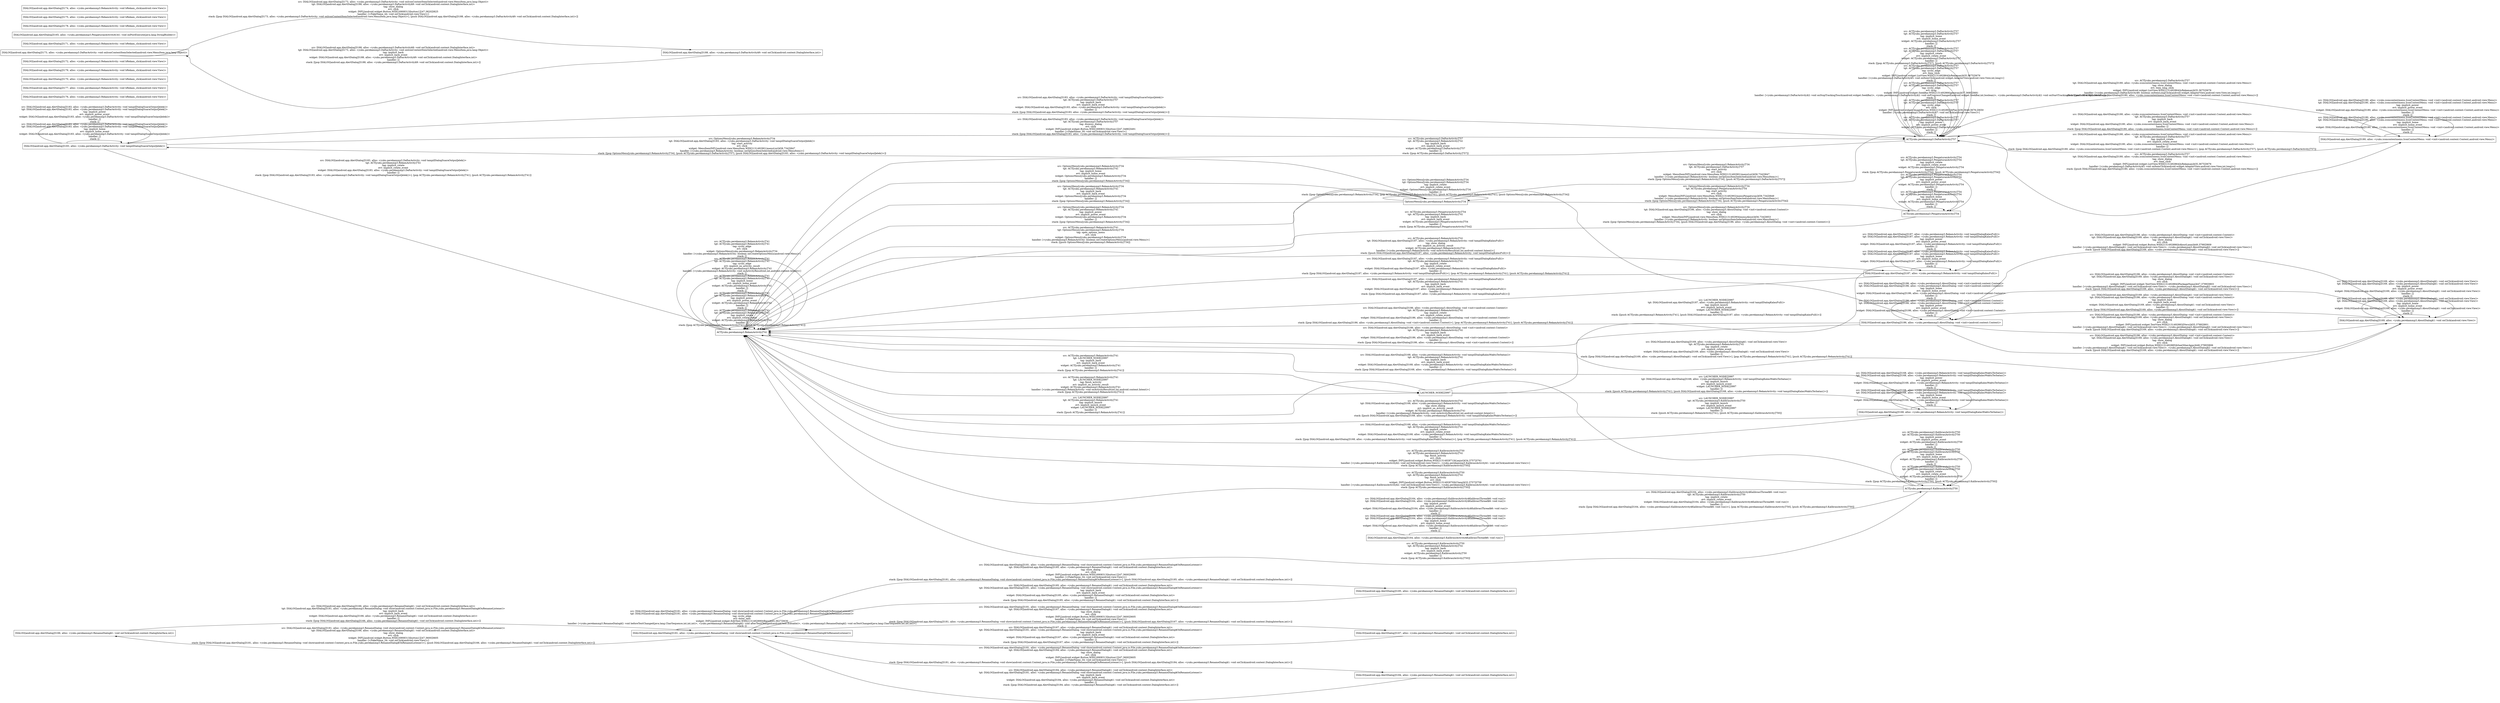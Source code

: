digraph G {
 rankdir=LR;
 node[shape=box];
 n5 [label="DIALOG[android.app.AlertDialog]3166, alloc: <yuku.perekammp3.RenameDialog$1: void onClick(android.content.DialogInterface,int)>"];
 n6 [label="DIALOG[android.app.AlertDialog]3183, alloc: <yuku.perekammp3.DaftarActivity: void tampilDialogSuaraOutputJelek()>"];
 n3 [label="ACT[yuku.perekammp3.PengaturanActivity]754"];
 n7 [label="DIALOG[android.app.AlertDialog]3176, alloc: <yuku.perekammp3.RekamActivity: void bRekam_click(android.view.View)>"];
 n1 [label="ACT[yuku.perekammp3.RekamActivity]741"];
 n8 [label="DIALOG[android.app.AlertDialog]3177, alloc: <yuku.perekammp3.RekamActivity: void bRekam_click(android.view.View)>"];
 n9 [label="DIALOG[android.app.AlertDialog]3185, alloc: <yuku.perekammp3.RenameDialog$1: void onClick(android.content.DialogInterface,int)>"];
 n14 [label="DIALOG[android.app.AlertDialog]3167, alloc: <yuku.perekammp3.RenameDialog$1: void onClick(android.content.DialogInterface,int)>"];
 n15 [label="DIALOG[android.app.AlertDialog]3181, alloc: <yuku.perekammp3.RenameDialog: void show(android.content.Context,java.io.File,yuku.perekammp3.RenameDialog$OnRenameListener)>"];
 n17 [label="DIALOG[android.app.AlertDialog]3164, alloc: <yuku.perekammp3.KalibrasiActivity$KalibrasiThread$6: void run()>"];
 n18 [label="DIALOG[android.app.AlertDialog]3170, alloc: <yuku.perekammp3.RekamActivity: void bRekam_click(android.view.View)>"];
 n19 [label="DIALOG[android.app.AlertDialog]3179, alloc: <yuku.perekammp3.RekamActivity: void bRekam_click(android.view.View)>"];
 n20 [label="DIALOG[android.app.AlertDialog]3184, alloc: <yuku.perekammp3.RenameDialog$1: void onClick(android.content.DialogInterface,int)>"];
 n21 [label="DIALOG[android.app.AlertDialog]3180, alloc: <yuku.iconcontextmenu.IconContextMenu: void <init>(android.content.Context,android.view.Menu)>"];
 n23 [label="DIALOG[android.app.AlertDialog]3172, alloc: <yuku.perekammp3.RekamActivity: void bRekam_click(android.view.View)>"];
 n25 [label="DIALOG[android.app.AlertDialog]3173, alloc: <yuku.perekammp3.DaftarActivity: void onIconContextItemSelected(android.view.MenuItem,java.lang.Object)>"];
 n29 [label="OptionsMenu[yuku.perekammp3.RekamActivity]734"];
 n27 [label="DIALOG[android.app.AlertDialog]3168, alloc: <yuku.perekammp3.RekamActivity: void tampilDialogKalauWaktuTerbatas()>"];
 n28 [label="DIALOG[android.app.AlertDialog]3171, alloc: <yuku.perekammp3.RekamActivity: void bRekam_click(android.view.View)>"];
 n4 [label="ACT[yuku.perekammp3.DaftarActivity]757"];
 n2 [label="ACT[yuku.perekammp3.KalibrasiActivity]750"];
 n10 [label="DIALOG[android.app.AlertDialog]3165, alloc: <yuku.perekammp3.PengaturanActivity$1$1: void onPostExecute(java.lang.StringBuilder)>"];
 n11 [label="DIALOG[android.app.AlertDialog]3186, alloc: <yuku.perekammp3.AboutDialog: void <init>(android.content.Context)>"];
 n12 [label="DIALOG[android.app.AlertDialog]3187, alloc: <yuku.perekammp3.RekamActivity: void tampilDialogKalauFull()>"];
 n13 [label="DIALOG[android.app.AlertDialog]3178, alloc: <yuku.perekammp3.RekamActivity: void bRekam_click(android.view.View)>"];
 n16 [label="DIALOG[android.app.AlertDialog]3169, alloc: <yuku.perekammp3.AboutDialog$1: void onClick(android.view.View)>"];
 n30 [label="LAUNCHER_NODE[]3997"];
 n22 [label="DIALOG[android.app.AlertDialog]3188, alloc: <yuku.perekammp3.DaftarActivity$9: void onClick(android.content.DialogInterface,int)>"];
 n24 [label="DIALOG[android.app.AlertDialog]3175, alloc: <yuku.perekammp3.RekamActivity: void bRekam_click(android.view.View)>"];
 n26 [label="DIALOG[android.app.AlertDialog]3174, alloc: <yuku.perekammp3.RekamActivity: void bRekam_click(android.view.View)>"];
 n5 -> n15 [label="src: DIALOG[android.app.AlertDialog]3166, alloc: <yuku.perekammp3.RenameDialog$1: void onClick(android.content.DialogInterface,int)>\ntgt: DIALOG[android.app.AlertDialog]3181, alloc: <yuku.perekammp3.RenameDialog: void show(android.content.Context,java.io.File,yuku.perekammp3.RenameDialog$OnRenameListener)>\ntag: implicit_back\nevt: implicit_back_event\nwidget: DIALOG[android.app.AlertDialog]3166, alloc: <yuku.perekammp3.RenameDialog$1: void onClick(android.content.DialogInterface,int)>\nhandler: []\nstack: [[pop DIALOG[android.app.AlertDialog]3166, alloc: <yuku.perekammp3.RenameDialog$1: void onClick(android.content.DialogInterface,int)>]]\n"];
 n6 -> n4 [label="src: DIALOG[android.app.AlertDialog]3183, alloc: <yuku.perekammp3.DaftarActivity: void tampilDialogSuaraOutputJelek()>\ntgt: ACT[yuku.perekammp3.DaftarActivity]757\ntag: dismiss_dialog\nevt: click\nwidget: INFL[android.widget.Button,WID[16908313|button1]247,3486]3491\nhandler: [<FakeName_30: void onClick(android.view.View)>]\nstack: [[pop DIALOG[android.app.AlertDialog]3183, alloc: <yuku.perekammp3.DaftarActivity: void tampilDialogSuaraOutputJelek()>]]\n"];
 n6 -> n4 [label="src: DIALOG[android.app.AlertDialog]3183, alloc: <yuku.perekammp3.DaftarActivity: void tampilDialogSuaraOutputJelek()>\ntgt: ACT[yuku.perekammp3.DaftarActivity]757\ntag: implicit_back\nevt: implicit_back_event\nwidget: DIALOG[android.app.AlertDialog]3183, alloc: <yuku.perekammp3.DaftarActivity: void tampilDialogSuaraOutputJelek()>\nhandler: []\nstack: [[pop DIALOG[android.app.AlertDialog]3183, alloc: <yuku.perekammp3.DaftarActivity: void tampilDialogSuaraOutputJelek()>]]\n"];
 n6 -> n6 [label="src: DIALOG[android.app.AlertDialog]3183, alloc: <yuku.perekammp3.DaftarActivity: void tampilDialogSuaraOutputJelek()>\ntgt: DIALOG[android.app.AlertDialog]3183, alloc: <yuku.perekammp3.DaftarActivity: void tampilDialogSuaraOutputJelek()>\ntag: implicit_home\nevt: implicit_home_event\nwidget: DIALOG[android.app.AlertDialog]3183, alloc: <yuku.perekammp3.DaftarActivity: void tampilDialogSuaraOutputJelek()>\nhandler: []\nstack: []\n"];
 n6 -> n6 [label="src: DIALOG[android.app.AlertDialog]3183, alloc: <yuku.perekammp3.DaftarActivity: void tampilDialogSuaraOutputJelek()>\ntgt: DIALOG[android.app.AlertDialog]3183, alloc: <yuku.perekammp3.DaftarActivity: void tampilDialogSuaraOutputJelek()>\ntag: implicit_power\nevt: implicit_power_event\nwidget: DIALOG[android.app.AlertDialog]3183, alloc: <yuku.perekammp3.DaftarActivity: void tampilDialogSuaraOutputJelek()>\nhandler: []\nstack: []\n"];
 n6 -> n1 [label="src: DIALOG[android.app.AlertDialog]3183, alloc: <yuku.perekammp3.DaftarActivity: void tampilDialogSuaraOutputJelek()>\ntgt: ACT[yuku.perekammp3.RekamActivity]741\ntag: implicit_rotate\nevt: implicit_rotate_event\nwidget: DIALOG[android.app.AlertDialog]3183, alloc: <yuku.perekammp3.DaftarActivity: void tampilDialogSuaraOutputJelek()>\nhandler: []\nstack: [[pop DIALOG[android.app.AlertDialog]3183, alloc: <yuku.perekammp3.DaftarActivity: void tampilDialogSuaraOutputJelek()>], [pop ACT[yuku.perekammp3.RekamActivity]741], [push ACT[yuku.perekammp3.RekamActivity]741]]\n"];
 n3 -> n3 [label="src: ACT[yuku.perekammp3.PengaturanActivity]754\ntgt: ACT[yuku.perekammp3.PengaturanActivity]754\ntag: implicit_home\nevt: implicit_home_event\nwidget: ACT[yuku.perekammp3.PengaturanActivity]754\nhandler: []\nstack: []\n"];
 n3 -> n1 [label="src: ACT[yuku.perekammp3.PengaturanActivity]754\ntgt: ACT[yuku.perekammp3.RekamActivity]741\ntag: implicit_back\nevt: implicit_back_event\nwidget: ACT[yuku.perekammp3.PengaturanActivity]754\nhandler: []\nstack: [[pop ACT[yuku.perekammp3.PengaturanActivity]754]]\n"];
 n3 -> n3 [label="src: ACT[yuku.perekammp3.PengaturanActivity]754\ntgt: ACT[yuku.perekammp3.PengaturanActivity]754\ntag: implicit_power\nevt: implicit_power_event\nwidget: ACT[yuku.perekammp3.PengaturanActivity]754\nhandler: []\nstack: []\n"];
 n3 -> n3 [label="src: ACT[yuku.perekammp3.PengaturanActivity]754\ntgt: ACT[yuku.perekammp3.PengaturanActivity]754\ntag: implicit_rotate\nevt: implicit_rotate_event\nwidget: ACT[yuku.perekammp3.PengaturanActivity]754\nhandler: []\nstack: [[pop ACT[yuku.perekammp3.PengaturanActivity]754], [push ACT[yuku.perekammp3.PengaturanActivity]754]]\n"];
 n1 -> n27 [label="src: ACT[yuku.perekammp3.RekamActivity]741\ntgt: DIALOG[android.app.AlertDialog]3168, alloc: <yuku.perekammp3.RekamActivity: void tampilDialogKalauWaktuTerbatas()>\ntag: show_dialog\nevt: implicit_on_activity_result\nwidget: ACT[yuku.perekammp3.RekamActivity]741\nhandler: [<yuku.perekammp3.RekamActivity: void onActivityResult(int,int,android.content.Intent)>]\nstack: [[push DIALOG[android.app.AlertDialog]3168, alloc: <yuku.perekammp3.RekamActivity: void tampilDialogKalauWaktuTerbatas()>]]\n"];
 n1 -> n1 [label="src: ACT[yuku.perekammp3.RekamActivity]741\ntgt: ACT[yuku.perekammp3.RekamActivity]741\ntag: implicit_rotate\nevt: implicit_rotate_event\nwidget: ACT[yuku.perekammp3.RekamActivity]741\nhandler: []\nstack: [[pop ACT[yuku.perekammp3.RekamActivity]741], [push ACT[yuku.perekammp3.RekamActivity]741]]\n"];
 n1 -> n1 [label="src: ACT[yuku.perekammp3.RekamActivity]741\ntgt: ACT[yuku.perekammp3.RekamActivity]741\ntag: implicit_power\nevt: implicit_power_event\nwidget: ACT[yuku.perekammp3.RekamActivity]741\nhandler: []\nstack: []\n"];
 n1 -> n1 [label="src: ACT[yuku.perekammp3.RekamActivity]741\ntgt: ACT[yuku.perekammp3.RekamActivity]741\ntag: implicit_home\nevt: implicit_home_event\nwidget: ACT[yuku.perekammp3.RekamActivity]741\nhandler: []\nstack: []\n"];
 n1 -> n30 [label="src: ACT[yuku.perekammp3.RekamActivity]741\ntgt: LAUNCHER_NODE[]3997\ntag: implicit_back\nevt: implicit_back_event\nwidget: ACT[yuku.perekammp3.RekamActivity]741\nhandler: []\nstack: [[pop ACT[yuku.perekammp3.RekamActivity]741]]\n"];
 n1 -> n30 [label="src: ACT[yuku.perekammp3.RekamActivity]741\ntgt: LAUNCHER_NODE[]3997\ntag: finish_activity\nevt: implicit_on_activity_result\nwidget: ACT[yuku.perekammp3.RekamActivity]741\nhandler: [<yuku.perekammp3.RekamActivity: void onActivityResult(int,int,android.content.Intent)>]\nstack: [[pop ACT[yuku.perekammp3.RekamActivity]741]]\n"];
 n1 -> n1 [label="src: ACT[yuku.perekammp3.RekamActivity]741\ntgt: ACT[yuku.perekammp3.RekamActivity]741\ntag: cyclic_edge\nevt: implicit_on_activity_result\nwidget: ACT[yuku.perekammp3.RekamActivity]741\nhandler: [<yuku.perekammp3.RekamActivity: void onActivityResult(int,int,android.content.Intent)>]\nstack: []\n"];
 n1 -> n1 [label="src: ACT[yuku.perekammp3.RekamActivity]741\ntgt: ACT[yuku.perekammp3.RekamActivity]741\ntag: cyclic_edge\nevt: click\nwidget: OptionsMenu[yuku.perekammp3.RekamActivity]734\nhandler: [<yuku.perekammp3.RekamActivity: boolean onCreateOptionsMenu(android.view.Menu)>]\nstack: []\n"];
 n1 -> n29 [label="src: ACT[yuku.perekammp3.RekamActivity]741\ntgt: OptionsMenu[yuku.perekammp3.RekamActivity]734\ntag: open_options_menu\nevt: click\nwidget: OptionsMenu[yuku.perekammp3.RekamActivity]734\nhandler: [<yuku.perekammp3.RekamActivity: boolean onCreateOptionsMenu(android.view.Menu)>]\nstack: [[push OptionsMenu[yuku.perekammp3.RekamActivity]734]]\n"];
 n1 -> n12 [label="src: ACT[yuku.perekammp3.RekamActivity]741\ntgt: DIALOG[android.app.AlertDialog]3187, alloc: <yuku.perekammp3.RekamActivity: void tampilDialogKalauFull()>\ntag: show_dialog\nevt: implicit_on_activity_result\nwidget: ACT[yuku.perekammp3.RekamActivity]741\nhandler: [<yuku.perekammp3.RekamActivity: void onActivityResult(int,int,android.content.Intent)>]\nstack: [[push DIALOG[android.app.AlertDialog]3187, alloc: <yuku.perekammp3.RekamActivity: void tampilDialogKalauFull()>]]\n"];
 n9 -> n15 [label="src: DIALOG[android.app.AlertDialog]3185, alloc: <yuku.perekammp3.RenameDialog$1: void onClick(android.content.DialogInterface,int)>\ntgt: DIALOG[android.app.AlertDialog]3181, alloc: <yuku.perekammp3.RenameDialog: void show(android.content.Context,java.io.File,yuku.perekammp3.RenameDialog$OnRenameListener)>\ntag: implicit_back\nevt: implicit_back_event\nwidget: DIALOG[android.app.AlertDialog]3185, alloc: <yuku.perekammp3.RenameDialog$1: void onClick(android.content.DialogInterface,int)>\nhandler: []\nstack: [[pop DIALOG[android.app.AlertDialog]3185, alloc: <yuku.perekammp3.RenameDialog$1: void onClick(android.content.DialogInterface,int)>]]\n"];
 n14 -> n15 [label="src: DIALOG[android.app.AlertDialog]3167, alloc: <yuku.perekammp3.RenameDialog$1: void onClick(android.content.DialogInterface,int)>\ntgt: DIALOG[android.app.AlertDialog]3181, alloc: <yuku.perekammp3.RenameDialog: void show(android.content.Context,java.io.File,yuku.perekammp3.RenameDialog$OnRenameListener)>\ntag: implicit_back\nevt: implicit_back_event\nwidget: DIALOG[android.app.AlertDialog]3167, alloc: <yuku.perekammp3.RenameDialog$1: void onClick(android.content.DialogInterface,int)>\nhandler: []\nstack: [[pop DIALOG[android.app.AlertDialog]3167, alloc: <yuku.perekammp3.RenameDialog$1: void onClick(android.content.DialogInterface,int)>]]\n"];
 n15 -> n14 [label="src: DIALOG[android.app.AlertDialog]3181, alloc: <yuku.perekammp3.RenameDialog: void show(android.content.Context,java.io.File,yuku.perekammp3.RenameDialog$OnRenameListener)>\ntgt: DIALOG[android.app.AlertDialog]3167, alloc: <yuku.perekammp3.RenameDialog$1: void onClick(android.content.DialogInterface,int)>\ntag: show_dialog\nevt: click\nwidget: INFL[android.widget.Button,WID[16908313|button1]247,3600]3605\nhandler: [<FakeName_34: void onClick(android.view.View)>]\nstack: [[pop DIALOG[android.app.AlertDialog]3181, alloc: <yuku.perekammp3.RenameDialog: void show(android.content.Context,java.io.File,yuku.perekammp3.RenameDialog$OnRenameListener)>], [push DIALOG[android.app.AlertDialog]3167, alloc: <yuku.perekammp3.RenameDialog$1: void onClick(android.content.DialogInterface,int)>]]\n"];
 n15 -> n20 [label="src: DIALOG[android.app.AlertDialog]3181, alloc: <yuku.perekammp3.RenameDialog: void show(android.content.Context,java.io.File,yuku.perekammp3.RenameDialog$OnRenameListener)>\ntgt: DIALOG[android.app.AlertDialog]3184, alloc: <yuku.perekammp3.RenameDialog$1: void onClick(android.content.DialogInterface,int)>\ntag: show_dialog\nevt: click\nwidget: INFL[android.widget.Button,WID[16908313|button1]247,3600]3605\nhandler: [<FakeName_34: void onClick(android.view.View)>]\nstack: [[pop DIALOG[android.app.AlertDialog]3181, alloc: <yuku.perekammp3.RenameDialog: void show(android.content.Context,java.io.File,yuku.perekammp3.RenameDialog$OnRenameListener)>], [push DIALOG[android.app.AlertDialog]3184, alloc: <yuku.perekammp3.RenameDialog$1: void onClick(android.content.DialogInterface,int)>]]\n"];
 n15 -> n9 [label="src: DIALOG[android.app.AlertDialog]3181, alloc: <yuku.perekammp3.RenameDialog: void show(android.content.Context,java.io.File,yuku.perekammp3.RenameDialog$OnRenameListener)>\ntgt: DIALOG[android.app.AlertDialog]3185, alloc: <yuku.perekammp3.RenameDialog$1: void onClick(android.content.DialogInterface,int)>\ntag: show_dialog\nevt: click\nwidget: INFL[android.widget.Button,WID[16908313|button1]247,3600]3605\nhandler: [<FakeName_34: void onClick(android.view.View)>]\nstack: [[pop DIALOG[android.app.AlertDialog]3181, alloc: <yuku.perekammp3.RenameDialog: void show(android.content.Context,java.io.File,yuku.perekammp3.RenameDialog$OnRenameListener)>], [push DIALOG[android.app.AlertDialog]3185, alloc: <yuku.perekammp3.RenameDialog$1: void onClick(android.content.DialogInterface,int)>]]\n"];
 n15 -> n15 [label="src: DIALOG[android.app.AlertDialog]3181, alloc: <yuku.perekammp3.RenameDialog: void show(android.content.Context,java.io.File,yuku.perekammp3.RenameDialog$OnRenameListener)>\ntgt: DIALOG[android.app.AlertDialog]3181, alloc: <yuku.perekammp3.RenameDialog: void show(android.content.Context,java.io.File,yuku.perekammp3.RenameDialog$OnRenameListener)>\ntag: cyclic_edge\nevt: enter_text\nwidget: INFL[android.widget.EditText,WID[2131492890|tBaru]445,3627]3630\nhandler: [<yuku.perekammp3.RenameDialog$2: void beforeTextChanged(java.lang.CharSequence,int,int,int)>, <yuku.perekammp3.RenameDialog$2: void afterTextChanged(android.text.Editable)>, <yuku.perekammp3.RenameDialog$2: void onTextChanged(java.lang.CharSequence,int,int,int)>]\nstack: []\n"];
 n15 -> n5 [label="src: DIALOG[android.app.AlertDialog]3181, alloc: <yuku.perekammp3.RenameDialog: void show(android.content.Context,java.io.File,yuku.perekammp3.RenameDialog$OnRenameListener)>\ntgt: DIALOG[android.app.AlertDialog]3166, alloc: <yuku.perekammp3.RenameDialog$1: void onClick(android.content.DialogInterface,int)>\ntag: show_dialog\nevt: click\nwidget: INFL[android.widget.Button,WID[16908313|button1]247,3600]3605\nhandler: [<FakeName_34: void onClick(android.view.View)>]\nstack: [[pop DIALOG[android.app.AlertDialog]3181, alloc: <yuku.perekammp3.RenameDialog: void show(android.content.Context,java.io.File,yuku.perekammp3.RenameDialog$OnRenameListener)>], [push DIALOG[android.app.AlertDialog]3166, alloc: <yuku.perekammp3.RenameDialog$1: void onClick(android.content.DialogInterface,int)>]]\n"];
 n17 -> n17 [label="src: DIALOG[android.app.AlertDialog]3164, alloc: <yuku.perekammp3.KalibrasiActivity$KalibrasiThread$6: void run()>\ntgt: DIALOG[android.app.AlertDialog]3164, alloc: <yuku.perekammp3.KalibrasiActivity$KalibrasiThread$6: void run()>\ntag: implicit_home\nevt: implicit_home_event\nwidget: DIALOG[android.app.AlertDialog]3164, alloc: <yuku.perekammp3.KalibrasiActivity$KalibrasiThread$6: void run()>\nhandler: []\nstack: []\n"];
 n17 -> n2 [label="src: DIALOG[android.app.AlertDialog]3164, alloc: <yuku.perekammp3.KalibrasiActivity$KalibrasiThread$6: void run()>\ntgt: ACT[yuku.perekammp3.KalibrasiActivity]750\ntag: implicit_rotate\nevt: implicit_rotate_event\nwidget: DIALOG[android.app.AlertDialog]3164, alloc: <yuku.perekammp3.KalibrasiActivity$KalibrasiThread$6: void run()>\nhandler: []\nstack: [[pop DIALOG[android.app.AlertDialog]3164, alloc: <yuku.perekammp3.KalibrasiActivity$KalibrasiThread$6: void run()>], [pop ACT[yuku.perekammp3.KalibrasiActivity]750], [push ACT[yuku.perekammp3.KalibrasiActivity]750]]\n"];
 n17 -> n17 [label="src: DIALOG[android.app.AlertDialog]3164, alloc: <yuku.perekammp3.KalibrasiActivity$KalibrasiThread$6: void run()>\ntgt: DIALOG[android.app.AlertDialog]3164, alloc: <yuku.perekammp3.KalibrasiActivity$KalibrasiThread$6: void run()>\ntag: implicit_power\nevt: implicit_power_event\nwidget: DIALOG[android.app.AlertDialog]3164, alloc: <yuku.perekammp3.KalibrasiActivity$KalibrasiThread$6: void run()>\nhandler: []\nstack: []\n"];
 n20 -> n15 [label="src: DIALOG[android.app.AlertDialog]3184, alloc: <yuku.perekammp3.RenameDialog$1: void onClick(android.content.DialogInterface,int)>\ntgt: DIALOG[android.app.AlertDialog]3181, alloc: <yuku.perekammp3.RenameDialog: void show(android.content.Context,java.io.File,yuku.perekammp3.RenameDialog$OnRenameListener)>\ntag: implicit_back\nevt: implicit_back_event\nwidget: DIALOG[android.app.AlertDialog]3184, alloc: <yuku.perekammp3.RenameDialog$1: void onClick(android.content.DialogInterface,int)>\nhandler: []\nstack: [[pop DIALOG[android.app.AlertDialog]3184, alloc: <yuku.perekammp3.RenameDialog$1: void onClick(android.content.DialogInterface,int)>]]\n"];
 n21 -> n4 [label="src: DIALOG[android.app.AlertDialog]3180, alloc: <yuku.iconcontextmenu.IconContextMenu: void <init>(android.content.Context,android.view.Menu)>\ntgt: ACT[yuku.perekammp3.DaftarActivity]757\ntag: implicit_back\nevt: implicit_back_event\nwidget: DIALOG[android.app.AlertDialog]3180, alloc: <yuku.iconcontextmenu.IconContextMenu: void <init>(android.content.Context,android.view.Menu)>\nhandler: []\nstack: [[pop DIALOG[android.app.AlertDialog]3180, alloc: <yuku.iconcontextmenu.IconContextMenu: void <init>(android.content.Context,android.view.Menu)>]]\n"];
 n21 -> n4 [label="src: DIALOG[android.app.AlertDialog]3180, alloc: <yuku.iconcontextmenu.IconContextMenu: void <init>(android.content.Context,android.view.Menu)>\ntgt: ACT[yuku.perekammp3.DaftarActivity]757\ntag: implicit_rotate\nevt: implicit_rotate_event\nwidget: DIALOG[android.app.AlertDialog]3180, alloc: <yuku.iconcontextmenu.IconContextMenu: void <init>(android.content.Context,android.view.Menu)>\nhandler: []\nstack: [[pop DIALOG[android.app.AlertDialog]3180, alloc: <yuku.iconcontextmenu.IconContextMenu: void <init>(android.content.Context,android.view.Menu)>], [pop ACT[yuku.perekammp3.DaftarActivity]757], [push ACT[yuku.perekammp3.DaftarActivity]757]]\n"];
 n21 -> n21 [label="src: DIALOG[android.app.AlertDialog]3180, alloc: <yuku.iconcontextmenu.IconContextMenu: void <init>(android.content.Context,android.view.Menu)>\ntgt: DIALOG[android.app.AlertDialog]3180, alloc: <yuku.iconcontextmenu.IconContextMenu: void <init>(android.content.Context,android.view.Menu)>\ntag: implicit_home\nevt: implicit_home_event\nwidget: DIALOG[android.app.AlertDialog]3180, alloc: <yuku.iconcontextmenu.IconContextMenu: void <init>(android.content.Context,android.view.Menu)>\nhandler: []\nstack: []\n"];
 n21 -> n21 [label="src: DIALOG[android.app.AlertDialog]3180, alloc: <yuku.iconcontextmenu.IconContextMenu: void <init>(android.content.Context,android.view.Menu)>\ntgt: DIALOG[android.app.AlertDialog]3180, alloc: <yuku.iconcontextmenu.IconContextMenu: void <init>(android.content.Context,android.view.Menu)>\ntag: implicit_power\nevt: implicit_power_event\nwidget: DIALOG[android.app.AlertDialog]3180, alloc: <yuku.iconcontextmenu.IconContextMenu: void <init>(android.content.Context,android.view.Menu)>\nhandler: []\nstack: []\n"];
 n25 -> n22 [label="src: DIALOG[android.app.AlertDialog]3173, alloc: <yuku.perekammp3.DaftarActivity: void onIconContextItemSelected(android.view.MenuItem,java.lang.Object)>\ntgt: DIALOG[android.app.AlertDialog]3188, alloc: <yuku.perekammp3.DaftarActivity$9: void onClick(android.content.DialogInterface,int)>\ntag: show_dialog\nevt: click\nwidget: INFL[android.widget.Button,WID[16908313|button1]247,3820]3825\nhandler: [<FakeName_44: void onClick(android.view.View)>]\nstack: [[pop DIALOG[android.app.AlertDialog]3173, alloc: <yuku.perekammp3.DaftarActivity: void onIconContextItemSelected(android.view.MenuItem,java.lang.Object)>], [push DIALOG[android.app.AlertDialog]3188, alloc: <yuku.perekammp3.DaftarActivity$9: void onClick(android.content.DialogInterface,int)>]]\n"];
 n29 -> n1 [label="src: OptionsMenu[yuku.perekammp3.RekamActivity]734\ntgt: ACT[yuku.perekammp3.RekamActivity]741\ntag: implicit_home\nevt: implicit_home_event\nwidget: OptionsMenu[yuku.perekammp3.RekamActivity]734\nhandler: []\nstack: [[pop OptionsMenu[yuku.perekammp3.RekamActivity]734]]\n"];
 n29 -> n1 [label="src: OptionsMenu[yuku.perekammp3.RekamActivity]734\ntgt: ACT[yuku.perekammp3.RekamActivity]741\ntag: implicit_back\nevt: implicit_back_event\nwidget: OptionsMenu[yuku.perekammp3.RekamActivity]734\nhandler: []\nstack: [[pop OptionsMenu[yuku.perekammp3.RekamActivity]734]]\n"];
 n29 -> n11 [label="src: OptionsMenu[yuku.perekammp3.RekamActivity]734\ntgt: DIALOG[android.app.AlertDialog]3186, alloc: <yuku.perekammp3.AboutDialog: void <init>(android.content.Context)>\ntag: show_dialog\nevt: click\nwidget: MenuItemINFL[android.view.MenuItem,WID[2131492904|menuAbout]456,734]3853\nhandler: [<yuku.perekammp3.RekamActivity: boolean onOptionsItemSelected(android.view.MenuItem)>]\nstack: [[pop OptionsMenu[yuku.perekammp3.RekamActivity]734], [push DIALOG[android.app.AlertDialog]3186, alloc: <yuku.perekammp3.AboutDialog: void <init>(android.content.Context)>]]\n"];
 n29 -> n4 [label="src: OptionsMenu[yuku.perekammp3.RekamActivity]734\ntgt: ACT[yuku.perekammp3.DaftarActivity]757\ntag: start_activity\nevt: click\nwidget: MenuItemINFL[android.view.MenuItem,WID[2131492901|menuList]458,734]3847\nhandler: [<yuku.perekammp3.RekamActivity: boolean onOptionsItemSelected(android.view.MenuItem)>]\nstack: [[pop OptionsMenu[yuku.perekammp3.RekamActivity]734], [push ACT[yuku.perekammp3.DaftarActivity]757]]\n"];
 n29 -> n1 [label="src: OptionsMenu[yuku.perekammp3.RekamActivity]734\ntgt: ACT[yuku.perekammp3.RekamActivity]741\ntag: implicit_power\nevt: implicit_power_event\nwidget: OptionsMenu[yuku.perekammp3.RekamActivity]734\nhandler: []\nstack: [[pop OptionsMenu[yuku.perekammp3.RekamActivity]734]]\n"];
 n29 -> n3 [label="src: OptionsMenu[yuku.perekammp3.RekamActivity]734\ntgt: ACT[yuku.perekammp3.PengaturanActivity]754\ntag: start_activity\nevt: click\nwidget: MenuItemINFL[android.view.MenuItem,WID[2131492902|menuPengaturan]459,734]3849\nhandler: [<yuku.perekammp3.RekamActivity: boolean onOptionsItemSelected(android.view.MenuItem)>]\nstack: [[pop OptionsMenu[yuku.perekammp3.RekamActivity]734], [push ACT[yuku.perekammp3.PengaturanActivity]754]]\n"];
 n29 -> n6 [label="src: OptionsMenu[yuku.perekammp3.RekamActivity]734\ntgt: DIALOG[android.app.AlertDialog]3183, alloc: <yuku.perekammp3.DaftarActivity: void tampilDialogSuaraOutputJelek()>\ntag: start_activity\nevt: click\nwidget: MenuItemINFL[android.view.MenuItem,WID[2131492901|menuList]458,734]3847\nhandler: [<yuku.perekammp3.RekamActivity: boolean onOptionsItemSelected(android.view.MenuItem)>]\nstack: [[pop OptionsMenu[yuku.perekammp3.RekamActivity]734], [push ACT[yuku.perekammp3.DaftarActivity]757], [push DIALOG[android.app.AlertDialog]3183, alloc: <yuku.perekammp3.DaftarActivity: void tampilDialogSuaraOutputJelek()>]]\n"];
 n29 -> n29 [label="src: OptionsMenu[yuku.perekammp3.RekamActivity]734\ntgt: OptionsMenu[yuku.perekammp3.RekamActivity]734\ntag: implicit_rotate\nevt: implicit_rotate_event\nwidget: OptionsMenu[yuku.perekammp3.RekamActivity]734\nhandler: []\nstack: [[pop OptionsMenu[yuku.perekammp3.RekamActivity]734], [pop ACT[yuku.perekammp3.RekamActivity]741], [push ACT[yuku.perekammp3.RekamActivity]741], [push OptionsMenu[yuku.perekammp3.RekamActivity]734]]\n"];
 n27 -> n1 [label="src: DIALOG[android.app.AlertDialog]3168, alloc: <yuku.perekammp3.RekamActivity: void tampilDialogKalauWaktuTerbatas()>\ntgt: ACT[yuku.perekammp3.RekamActivity]741\ntag: implicit_rotate\nevt: implicit_rotate_event\nwidget: DIALOG[android.app.AlertDialog]3168, alloc: <yuku.perekammp3.RekamActivity: void tampilDialogKalauWaktuTerbatas()>\nhandler: []\nstack: [[pop DIALOG[android.app.AlertDialog]3168, alloc: <yuku.perekammp3.RekamActivity: void tampilDialogKalauWaktuTerbatas()>], [pop ACT[yuku.perekammp3.RekamActivity]741], [push ACT[yuku.perekammp3.RekamActivity]741]]\n"];
 n27 -> n27 [label="src: DIALOG[android.app.AlertDialog]3168, alloc: <yuku.perekammp3.RekamActivity: void tampilDialogKalauWaktuTerbatas()>\ntgt: DIALOG[android.app.AlertDialog]3168, alloc: <yuku.perekammp3.RekamActivity: void tampilDialogKalauWaktuTerbatas()>\ntag: implicit_home\nevt: implicit_home_event\nwidget: DIALOG[android.app.AlertDialog]3168, alloc: <yuku.perekammp3.RekamActivity: void tampilDialogKalauWaktuTerbatas()>\nhandler: []\nstack: []\n"];
 n27 -> n27 [label="src: DIALOG[android.app.AlertDialog]3168, alloc: <yuku.perekammp3.RekamActivity: void tampilDialogKalauWaktuTerbatas()>\ntgt: DIALOG[android.app.AlertDialog]3168, alloc: <yuku.perekammp3.RekamActivity: void tampilDialogKalauWaktuTerbatas()>\ntag: implicit_power\nevt: implicit_power_event\nwidget: DIALOG[android.app.AlertDialog]3168, alloc: <yuku.perekammp3.RekamActivity: void tampilDialogKalauWaktuTerbatas()>\nhandler: []\nstack: []\n"];
 n27 -> n1 [label="src: DIALOG[android.app.AlertDialog]3168, alloc: <yuku.perekammp3.RekamActivity: void tampilDialogKalauWaktuTerbatas()>\ntgt: ACT[yuku.perekammp3.RekamActivity]741\ntag: implicit_back\nevt: implicit_back_event\nwidget: DIALOG[android.app.AlertDialog]3168, alloc: <yuku.perekammp3.RekamActivity: void tampilDialogKalauWaktuTerbatas()>\nhandler: []\nstack: [[pop DIALOG[android.app.AlertDialog]3168, alloc: <yuku.perekammp3.RekamActivity: void tampilDialogKalauWaktuTerbatas()>]]\n"];
 n4 -> n1 [label="src: ACT[yuku.perekammp3.DaftarActivity]757\ntgt: ACT[yuku.perekammp3.RekamActivity]741\ntag: implicit_back\nevt: implicit_back_event\nwidget: ACT[yuku.perekammp3.DaftarActivity]757\nhandler: []\nstack: [[pop ACT[yuku.perekammp3.DaftarActivity]757]]\n"];
 n4 -> n4 [label="src: ACT[yuku.perekammp3.DaftarActivity]757\ntgt: ACT[yuku.perekammp3.DaftarActivity]757\ntag: implicit_power\nevt: implicit_power_event\nwidget: ACT[yuku.perekammp3.DaftarActivity]757\nhandler: []\nstack: []\n"];
 n4 -> n4 [label="src: ACT[yuku.perekammp3.DaftarActivity]757\ntgt: ACT[yuku.perekammp3.DaftarActivity]757\ntag: cyclic_edge\nevt: click\nwidget: INFL[android.widget.ImageButton,WID[2131492892|bPlay]439,3649;3676;]3650\nhandler: [<yuku.perekammp3.DaftarActivity$7: void onClick(android.view.View)>]\nstack: []\n"];
 n4 -> n4 [label="src: ACT[yuku.perekammp3.DaftarActivity]757\ntgt: ACT[yuku.perekammp3.DaftarActivity]757\ntag: cyclic_edge\nevt: drag\nwidget: INFL[android.widget.SeekBar,WID[2131492866|geseran]437,3680]3681\nhandler: [<yuku.perekammp3.DaftarActivity$2: void onStopTrackingTouch(android.widget.SeekBar)>, <yuku.perekammp3.DaftarActivity$2: void onProgressChanged(android.widget.SeekBar,int,boolean)>, <yuku.perekammp3.DaftarActivity$2: void onStartTrackingTouch(android.widget.SeekBar)>]\nstack: []\n"];
 n4 -> n4 [label="src: ACT[yuku.perekammp3.DaftarActivity]757\ntgt: ACT[yuku.perekammp3.DaftarActivity]757\ntag: cyclic_edge\nevt: item_click\nwidget: INFL[android.widget.ListView,WID[2131492864|lsRekaman]435,3675]3676\nhandler: [<yuku.perekammp3.DaftarActivity$5: void onItemClick(android.widget.AdapterView,android.view.View,int,long)>]\nstack: []\n"];
 n4 -> n4 [label="src: ACT[yuku.perekammp3.DaftarActivity]757\ntgt: ACT[yuku.perekammp3.DaftarActivity]757\ntag: implicit_rotate\nevt: implicit_rotate_event\nwidget: ACT[yuku.perekammp3.DaftarActivity]757\nhandler: []\nstack: [[pop ACT[yuku.perekammp3.DaftarActivity]757], [push ACT[yuku.perekammp3.DaftarActivity]757]]\n"];
 n4 -> n4 [label="src: ACT[yuku.perekammp3.DaftarActivity]757\ntgt: ACT[yuku.perekammp3.DaftarActivity]757\ntag: implicit_home\nevt: implicit_home_event\nwidget: ACT[yuku.perekammp3.DaftarActivity]757\nhandler: []\nstack: []\n"];
 n4 -> n21 [label="src: ACT[yuku.perekammp3.DaftarActivity]757\ntgt: DIALOG[android.app.AlertDialog]3180, alloc: <yuku.iconcontextmenu.IconContextMenu: void <init>(android.content.Context,android.view.Menu)>\ntag: show_dialog\nevt: item_click\nwidget: INFL[android.widget.ListView,WID[2131492864|lsRekaman]435,3675]3676\nhandler: [<yuku.perekammp3.DaftarActivity$5: void onItemClick(android.widget.AdapterView,android.view.View,int,long)>]\nstack: [[push DIALOG[android.app.AlertDialog]3180, alloc: <yuku.iconcontextmenu.IconContextMenu: void <init>(android.content.Context,android.view.Menu)>]]\n"];
 n4 -> n21 [label="src: ACT[yuku.perekammp3.DaftarActivity]757\ntgt: DIALOG[android.app.AlertDialog]3180, alloc: <yuku.iconcontextmenu.IconContextMenu: void <init>(android.content.Context,android.view.Menu)>\ntag: show_dialog\nevt: item_long_click\nwidget: INFL[android.widget.ListView,WID[2131492864|lsRekaman]435,3675]3676\nhandler: [<yuku.perekammp3.DaftarActivity$6: boolean onItemLongClick(android.widget.AdapterView,android.view.View,int,long)>]\nstack: [[push DIALOG[android.app.AlertDialog]3180, alloc: <yuku.iconcontextmenu.IconContextMenu: void <init>(android.content.Context,android.view.Menu)>]]\n"];
 n2 -> n1 [label="src: ACT[yuku.perekammp3.KalibrasiActivity]750\ntgt: ACT[yuku.perekammp3.RekamActivity]741\ntag: finish_activity\nevt: click\nwidget: INFL[android.widget.Button,WID[2131492871|bLanjut]434,3757]3761\nhandler: [<yuku.perekammp3.KalibrasiActivity$2: void onClick(android.view.View)>, <yuku.perekammp3.KalibrasiActivity$1: void onClick(android.view.View)>]\nstack: [[pop ACT[yuku.perekammp3.KalibrasiActivity]750]]\n"];
 n2 -> n1 [label="src: ACT[yuku.perekammp3.KalibrasiActivity]750\ntgt: ACT[yuku.perekammp3.RekamActivity]741\ntag: finish_activity\nevt: click\nwidget: INFL[android.widget.Button,WID[2131492870|bUlang]433,3757]3758\nhandler: [<yuku.perekammp3.KalibrasiActivity$2: void onClick(android.view.View)>, <yuku.perekammp3.KalibrasiActivity$1: void onClick(android.view.View)>]\nstack: [[pop ACT[yuku.perekammp3.KalibrasiActivity]750]]\n"];
 n2 -> n2 [label="src: ACT[yuku.perekammp3.KalibrasiActivity]750\ntgt: ACT[yuku.perekammp3.KalibrasiActivity]750\ntag: implicit_rotate\nevt: implicit_rotate_event\nwidget: ACT[yuku.perekammp3.KalibrasiActivity]750\nhandler: []\nstack: [[pop ACT[yuku.perekammp3.KalibrasiActivity]750], [push ACT[yuku.perekammp3.KalibrasiActivity]750]]\n"];
 n2 -> n2 [label="src: ACT[yuku.perekammp3.KalibrasiActivity]750\ntgt: ACT[yuku.perekammp3.KalibrasiActivity]750\ntag: implicit_home\nevt: implicit_home_event\nwidget: ACT[yuku.perekammp3.KalibrasiActivity]750\nhandler: []\nstack: []\n"];
 n2 -> n2 [label="src: ACT[yuku.perekammp3.KalibrasiActivity]750\ntgt: ACT[yuku.perekammp3.KalibrasiActivity]750\ntag: implicit_power\nevt: implicit_power_event\nwidget: ACT[yuku.perekammp3.KalibrasiActivity]750\nhandler: []\nstack: []\n"];
 n2 -> n1 [label="src: ACT[yuku.perekammp3.KalibrasiActivity]750\ntgt: ACT[yuku.perekammp3.RekamActivity]741\ntag: implicit_back\nevt: implicit_back_event\nwidget: ACT[yuku.perekammp3.KalibrasiActivity]750\nhandler: []\nstack: [[pop ACT[yuku.perekammp3.KalibrasiActivity]750]]\n"];
 n11 -> n1 [label="src: DIALOG[android.app.AlertDialog]3186, alloc: <yuku.perekammp3.AboutDialog: void <init>(android.content.Context)>\ntgt: ACT[yuku.perekammp3.RekamActivity]741\ntag: implicit_rotate\nevt: implicit_rotate_event\nwidget: DIALOG[android.app.AlertDialog]3186, alloc: <yuku.perekammp3.AboutDialog: void <init>(android.content.Context)>\nhandler: []\nstack: [[pop DIALOG[android.app.AlertDialog]3186, alloc: <yuku.perekammp3.AboutDialog: void <init>(android.content.Context)>], [pop ACT[yuku.perekammp3.RekamActivity]741], [push ACT[yuku.perekammp3.RekamActivity]741]]\n"];
 n11 -> n1 [label="src: DIALOG[android.app.AlertDialog]3186, alloc: <yuku.perekammp3.AboutDialog: void <init>(android.content.Context)>\ntgt: ACT[yuku.perekammp3.RekamActivity]741\ntag: implicit_back\nevt: implicit_back_event\nwidget: DIALOG[android.app.AlertDialog]3186, alloc: <yuku.perekammp3.AboutDialog: void <init>(android.content.Context)>\nhandler: []\nstack: [[pop DIALOG[android.app.AlertDialog]3186, alloc: <yuku.perekammp3.AboutDialog: void <init>(android.content.Context)>]]\n"];
 n11 -> n11 [label="src: DIALOG[android.app.AlertDialog]3186, alloc: <yuku.perekammp3.AboutDialog: void <init>(android.content.Context)>\ntgt: DIALOG[android.app.AlertDialog]3186, alloc: <yuku.perekammp3.AboutDialog: void <init>(android.content.Context)>\ntag: implicit_power\nevt: implicit_power_event\nwidget: DIALOG[android.app.AlertDialog]3186, alloc: <yuku.perekammp3.AboutDialog: void <init>(android.content.Context)>\nhandler: []\nstack: []\n"];
 n11 -> n11 [label="src: DIALOG[android.app.AlertDialog]3186, alloc: <yuku.perekammp3.AboutDialog: void <init>(android.content.Context)>\ntgt: DIALOG[android.app.AlertDialog]3186, alloc: <yuku.perekammp3.AboutDialog: void <init>(android.content.Context)>\ntag: implicit_home\nevt: implicit_home_event\nwidget: DIALOG[android.app.AlertDialog]3186, alloc: <yuku.perekammp3.AboutDialog: void <init>(android.content.Context)>\nhandler: []\nstack: []\n"];
 n11 -> n16 [label="src: DIALOG[android.app.AlertDialog]3186, alloc: <yuku.perekammp3.AboutDialog: void <init>(android.content.Context)>\ntgt: DIALOG[android.app.AlertDialog]3169, alloc: <yuku.perekammp3.AboutDialog$1: void onClick(android.view.View)>\ntag: show_dialog\nevt: click\nwidget: INFL[android.widget.TextView,WID[2131492883|lVersi]455,3799]3801\nhandler: [<yuku.perekammp3.AboutDialog$1: void onClick(android.view.View)>, <yuku.perekammp3.AboutDialog$2: void onClick(android.view.View)>]\nstack: [[push DIALOG[android.app.AlertDialog]3169, alloc: <yuku.perekammp3.AboutDialog$1: void onClick(android.view.View)>]]\n"];
 n11 -> n16 [label="src: DIALOG[android.app.AlertDialog]3186, alloc: <yuku.perekammp3.AboutDialog: void <init>(android.content.Context)>\ntgt: DIALOG[android.app.AlertDialog]3169, alloc: <yuku.perekammp3.AboutDialog$1: void onClick(android.view.View)>\ntag: show_dialog\nevt: click\nwidget: INFL[android.widget.Button,WID[2131492885|bSeeOtherApps]448,3799]3806\nhandler: [<yuku.perekammp3.AboutDialog$1: void onClick(android.view.View)>, <yuku.perekammp3.AboutDialog$2: void onClick(android.view.View)>]\nstack: [[push DIALOG[android.app.AlertDialog]3169, alloc: <yuku.perekammp3.AboutDialog$1: void onClick(android.view.View)>]]\n"];
 n11 -> n16 [label="src: DIALOG[android.app.AlertDialog]3186, alloc: <yuku.perekammp3.AboutDialog: void <init>(android.content.Context)>\ntgt: DIALOG[android.app.AlertDialog]3169, alloc: <yuku.perekammp3.AboutDialog$1: void onClick(android.view.View)>\ntag: show_dialog\nevt: click\nwidget: INFL[android.widget.Button,WID[2131492886|bAboutLame]449,3799]3809\nhandler: [<yuku.perekammp3.AboutDialog$1: void onClick(android.view.View)>, <yuku.perekammp3.AboutDialog$2: void onClick(android.view.View)>]\nstack: [[push DIALOG[android.app.AlertDialog]3169, alloc: <yuku.perekammp3.AboutDialog$1: void onClick(android.view.View)>]]\n"];
 n11 -> n16 [label="src: DIALOG[android.app.AlertDialog]3186, alloc: <yuku.perekammp3.AboutDialog: void <init>(android.content.Context)>\ntgt: DIALOG[android.app.AlertDialog]3169, alloc: <yuku.perekammp3.AboutDialog$1: void onClick(android.view.View)>\ntag: show_dialog\nevt: click\nwidget: INFL[android.widget.TextView,WID[2131492884|lPackageName]447,3799]3803\nhandler: [<yuku.perekammp3.AboutDialog$1: void onClick(android.view.View)>, <yuku.perekammp3.AboutDialog$2: void onClick(android.view.View)>]\nstack: [[push DIALOG[android.app.AlertDialog]3169, alloc: <yuku.perekammp3.AboutDialog$1: void onClick(android.view.View)>]]\n"];
 n12 -> n1 [label="src: DIALOG[android.app.AlertDialog]3187, alloc: <yuku.perekammp3.RekamActivity: void tampilDialogKalauFull()>\ntgt: ACT[yuku.perekammp3.RekamActivity]741\ntag: implicit_back\nevt: implicit_back_event\nwidget: DIALOG[android.app.AlertDialog]3187, alloc: <yuku.perekammp3.RekamActivity: void tampilDialogKalauFull()>\nhandler: []\nstack: [[pop DIALOG[android.app.AlertDialog]3187, alloc: <yuku.perekammp3.RekamActivity: void tampilDialogKalauFull()>]]\n"];
 n12 -> n1 [label="src: DIALOG[android.app.AlertDialog]3187, alloc: <yuku.perekammp3.RekamActivity: void tampilDialogKalauFull()>\ntgt: ACT[yuku.perekammp3.RekamActivity]741\ntag: implicit_rotate\nevt: implicit_rotate_event\nwidget: DIALOG[android.app.AlertDialog]3187, alloc: <yuku.perekammp3.RekamActivity: void tampilDialogKalauFull()>\nhandler: []\nstack: [[pop DIALOG[android.app.AlertDialog]3187, alloc: <yuku.perekammp3.RekamActivity: void tampilDialogKalauFull()>], [pop ACT[yuku.perekammp3.RekamActivity]741], [push ACT[yuku.perekammp3.RekamActivity]741]]\n"];
 n12 -> n12 [label="src: DIALOG[android.app.AlertDialog]3187, alloc: <yuku.perekammp3.RekamActivity: void tampilDialogKalauFull()>\ntgt: DIALOG[android.app.AlertDialog]3187, alloc: <yuku.perekammp3.RekamActivity: void tampilDialogKalauFull()>\ntag: implicit_home\nevt: implicit_home_event\nwidget: DIALOG[android.app.AlertDialog]3187, alloc: <yuku.perekammp3.RekamActivity: void tampilDialogKalauFull()>\nhandler: []\nstack: []\n"];
 n12 -> n12 [label="src: DIALOG[android.app.AlertDialog]3187, alloc: <yuku.perekammp3.RekamActivity: void tampilDialogKalauFull()>\ntgt: DIALOG[android.app.AlertDialog]3187, alloc: <yuku.perekammp3.RekamActivity: void tampilDialogKalauFull()>\ntag: implicit_power\nevt: implicit_power_event\nwidget: DIALOG[android.app.AlertDialog]3187, alloc: <yuku.perekammp3.RekamActivity: void tampilDialogKalauFull()>\nhandler: []\nstack: []\n"];
 n16 -> n1 [label="src: DIALOG[android.app.AlertDialog]3169, alloc: <yuku.perekammp3.AboutDialog$1: void onClick(android.view.View)>\ntgt: ACT[yuku.perekammp3.RekamActivity]741\ntag: implicit_rotate\nevt: implicit_rotate_event\nwidget: DIALOG[android.app.AlertDialog]3169, alloc: <yuku.perekammp3.AboutDialog$1: void onClick(android.view.View)>\nhandler: []\nstack: [[pop DIALOG[android.app.AlertDialog]3169, alloc: <yuku.perekammp3.AboutDialog$1: void onClick(android.view.View)>], [pop ACT[yuku.perekammp3.RekamActivity]741], [push ACT[yuku.perekammp3.RekamActivity]741]]\n"];
 n16 -> n11 [label="src: DIALOG[android.app.AlertDialog]3169, alloc: <yuku.perekammp3.AboutDialog$1: void onClick(android.view.View)>\ntgt: DIALOG[android.app.AlertDialog]3186, alloc: <yuku.perekammp3.AboutDialog: void <init>(android.content.Context)>\ntag: implicit_back\nevt: implicit_back_event\nwidget: DIALOG[android.app.AlertDialog]3169, alloc: <yuku.perekammp3.AboutDialog$1: void onClick(android.view.View)>\nhandler: []\nstack: [[pop DIALOG[android.app.AlertDialog]3169, alloc: <yuku.perekammp3.AboutDialog$1: void onClick(android.view.View)>]]\n"];
 n16 -> n16 [label="src: DIALOG[android.app.AlertDialog]3169, alloc: <yuku.perekammp3.AboutDialog$1: void onClick(android.view.View)>\ntgt: DIALOG[android.app.AlertDialog]3169, alloc: <yuku.perekammp3.AboutDialog$1: void onClick(android.view.View)>\ntag: implicit_home\nevt: implicit_home_event\nwidget: DIALOG[android.app.AlertDialog]3169, alloc: <yuku.perekammp3.AboutDialog$1: void onClick(android.view.View)>\nhandler: []\nstack: []\n"];
 n16 -> n16 [label="src: DIALOG[android.app.AlertDialog]3169, alloc: <yuku.perekammp3.AboutDialog$1: void onClick(android.view.View)>\ntgt: DIALOG[android.app.AlertDialog]3169, alloc: <yuku.perekammp3.AboutDialog$1: void onClick(android.view.View)>\ntag: implicit_power\nevt: implicit_power_event\nwidget: DIALOG[android.app.AlertDialog]3169, alloc: <yuku.perekammp3.AboutDialog$1: void onClick(android.view.View)>\nhandler: []\nstack: []\n"];
 n30 -> n27 [label="src: LAUNCHER_NODE[]3997\ntgt: DIALOG[android.app.AlertDialog]3168, alloc: <yuku.perekammp3.RekamActivity: void tampilDialogKalauWaktuTerbatas()>\ntag: implicit_launch\nevt: implicit_launch_event\nwidget: LAUNCHER_NODE[]3997\nhandler: []\nstack: [[push ACT[yuku.perekammp3.RekamActivity]741], [push DIALOG[android.app.AlertDialog]3168, alloc: <yuku.perekammp3.RekamActivity: void tampilDialogKalauWaktuTerbatas()>]]\n"];
 n30 -> n12 [label="src: LAUNCHER_NODE[]3997\ntgt: DIALOG[android.app.AlertDialog]3187, alloc: <yuku.perekammp3.RekamActivity: void tampilDialogKalauFull()>\ntag: implicit_launch\nevt: implicit_launch_event\nwidget: LAUNCHER_NODE[]3997\nhandler: []\nstack: [[push ACT[yuku.perekammp3.RekamActivity]741], [push DIALOG[android.app.AlertDialog]3187, alloc: <yuku.perekammp3.RekamActivity: void tampilDialogKalauFull()>]]\n"];
 n30 -> n1 [label="src: LAUNCHER_NODE[]3997\ntgt: ACT[yuku.perekammp3.RekamActivity]741\ntag: implicit_launch\nevt: implicit_launch_event\nwidget: LAUNCHER_NODE[]3997\nhandler: []\nstack: [[push ACT[yuku.perekammp3.RekamActivity]741]]\n"];
 n30 -> n2 [label="src: LAUNCHER_NODE[]3997\ntgt: ACT[yuku.perekammp3.KalibrasiActivity]750\ntag: implicit_launch\nevt: implicit_launch_event\nwidget: LAUNCHER_NODE[]3997\nhandler: []\nstack: [[push ACT[yuku.perekammp3.RekamActivity]741], [push ACT[yuku.perekammp3.KalibrasiActivity]750]]\n"];
 n22 -> n25 [label="src: DIALOG[android.app.AlertDialog]3188, alloc: <yuku.perekammp3.DaftarActivity$9: void onClick(android.content.DialogInterface,int)>\ntgt: DIALOG[android.app.AlertDialog]3173, alloc: <yuku.perekammp3.DaftarActivity: void onIconContextItemSelected(android.view.MenuItem,java.lang.Object)>\ntag: implicit_back\nevt: implicit_back_event\nwidget: DIALOG[android.app.AlertDialog]3188, alloc: <yuku.perekammp3.DaftarActivity$9: void onClick(android.content.DialogInterface,int)>\nhandler: []\nstack: [[pop DIALOG[android.app.AlertDialog]3188, alloc: <yuku.perekammp3.DaftarActivity$9: void onClick(android.content.DialogInterface,int)>]]\n"];
}